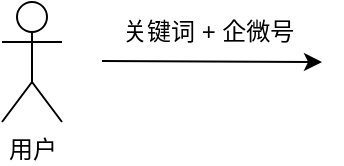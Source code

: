 <mxfile version="13.8.8" type="github">
  <diagram id="JH-I-7RGB3wSWRfC5hcS" name="Page-1">
    <mxGraphModel dx="1008" dy="422" grid="1" gridSize="10" guides="1" tooltips="1" connect="1" arrows="1" fold="1" page="1" pageScale="1" pageWidth="827" pageHeight="1169" math="0" shadow="0">
      <root>
        <mxCell id="0" />
        <mxCell id="1" parent="0" />
        <mxCell id="_y5ytE5uwPRHJYw2xF_R-2" value="用户" style="shape=umlActor;verticalLabelPosition=bottom;verticalAlign=top;html=1;outlineConnect=0;" vertex="1" parent="1">
          <mxGeometry x="50" y="135" width="30" height="60" as="geometry" />
        </mxCell>
        <mxCell id="_y5ytE5uwPRHJYw2xF_R-3" value="" style="endArrow=classic;html=1;" edge="1" parent="1">
          <mxGeometry width="50" height="50" relative="1" as="geometry">
            <mxPoint x="100" y="164.5" as="sourcePoint" />
            <mxPoint x="210" y="165" as="targetPoint" />
          </mxGeometry>
        </mxCell>
        <mxCell id="_y5ytE5uwPRHJYw2xF_R-4" value="关键词 + 企微号&amp;nbsp;" style="text;html=1;strokeColor=none;fillColor=none;align=center;verticalAlign=middle;whiteSpace=wrap;rounded=0;" vertex="1" parent="1">
          <mxGeometry x="90" y="135" width="130" height="30" as="geometry" />
        </mxCell>
      </root>
    </mxGraphModel>
  </diagram>
</mxfile>
